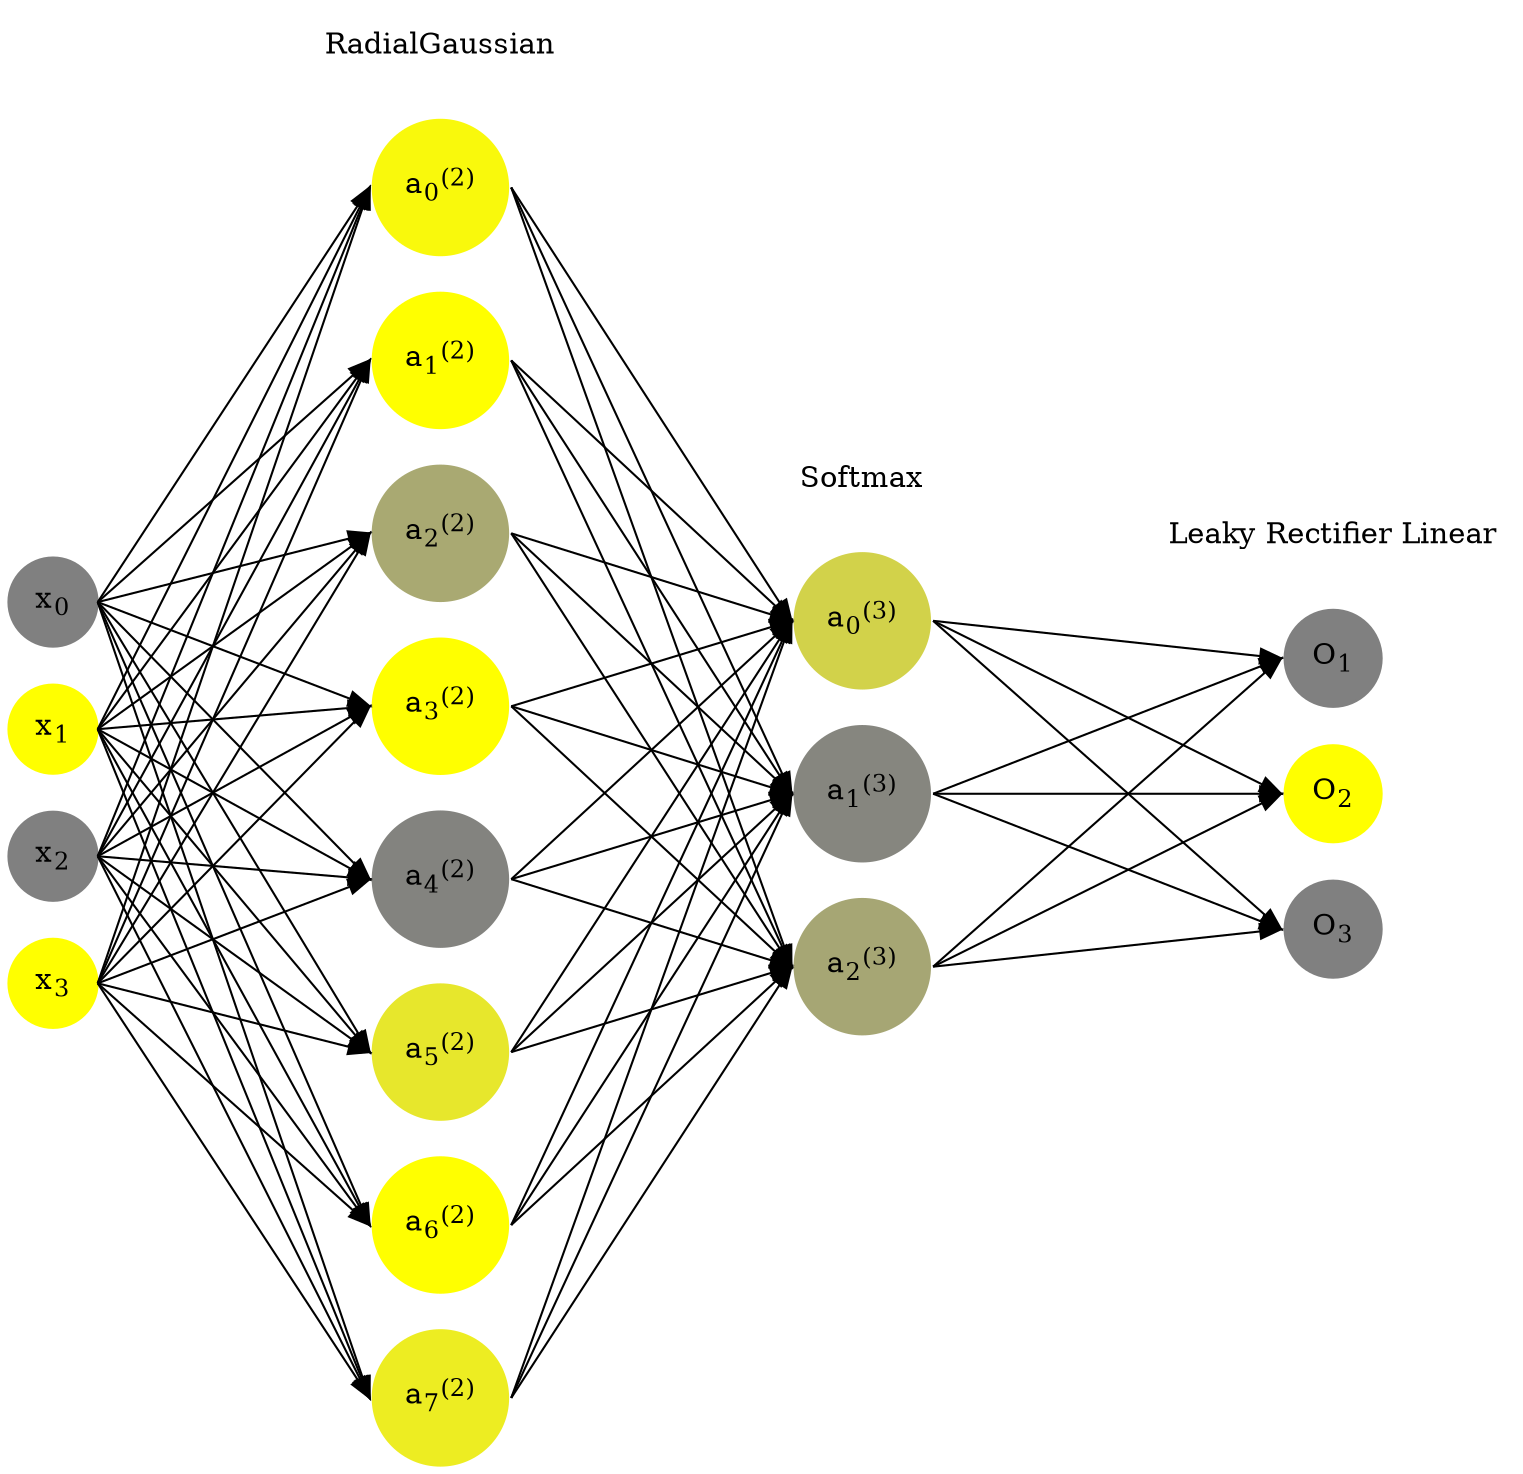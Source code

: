 digraph G {
	rankdir = LR;
	splines=false;
	edge[style=invis];
	ranksep= 1.4;
	{
	node [shape=circle, color="0.1667, 0.0, 0.5", style=filled, fillcolor="0.1667, 0.0, 0.5"];
	x0 [label=<x<sub>0</sub>>];
	}
	{
	node [shape=circle, color="0.1667, 1.0, 1.0", style=filled, fillcolor="0.1667, 1.0, 1.0"];
	x1 [label=<x<sub>1</sub>>];
	}
	{
	node [shape=circle, color="0.1667, 0.0, 0.5", style=filled, fillcolor="0.1667, 0.0, 0.5"];
	x2 [label=<x<sub>2</sub>>];
	}
	{
	node [shape=circle, color="0.1667, 1.0, 1.0", style=filled, fillcolor="0.1667, 1.0, 1.0"];
	x3 [label=<x<sub>3</sub>>];
	}
	{
	node [shape=circle, color="0.1667, 0.949821, 0.974911", style=filled, fillcolor="0.1667, 0.949821, 0.974911"];
	a02 [label=<a<sub>0</sub><sup>(2)</sup>>];
	}
	{
	node [shape=circle, color="0.1667, 0.998494, 0.999247", style=filled, fillcolor="0.1667, 0.998494, 0.999247"];
	a12 [label=<a<sub>1</sub><sup>(2)</sup>>];
	}
	{
	node [shape=circle, color="0.1667, 0.327146, 0.663573", style=filled, fillcolor="0.1667, 0.327146, 0.663573"];
	a22 [label=<a<sub>2</sub><sup>(2)</sup>>];
	}
	{
	node [shape=circle, color="0.1667, 0.996194, 0.998097", style=filled, fillcolor="0.1667, 0.996194, 0.998097"];
	a32 [label=<a<sub>3</sub><sup>(2)</sup>>];
	}
	{
	node [shape=circle, color="0.1667, 0.028906, 0.514453", style=filled, fillcolor="0.1667, 0.028906, 0.514453"];
	a42 [label=<a<sub>4</sub><sup>(2)</sup>>];
	}
	{
	node [shape=circle, color="0.1667, 0.805811, 0.902905", style=filled, fillcolor="0.1667, 0.805811, 0.902905"];
	a52 [label=<a<sub>5</sub><sup>(2)</sup>>];
	}
	{
	node [shape=circle, color="0.1667, 0.997650, 0.998825", style=filled, fillcolor="0.1667, 0.997650, 0.998825"];
	a62 [label=<a<sub>6</sub><sup>(2)</sup>>];
	}
	{
	node [shape=circle, color="0.1667, 0.855300, 0.927650", style=filled, fillcolor="0.1667, 0.855300, 0.927650"];
	a72 [label=<a<sub>7</sub><sup>(2)</sup>>];
	}
	{
	node [shape=circle, color="0.1667, 0.644147, 0.822074", style=filled, fillcolor="0.1667, 0.644147, 0.822074"];
	a03 [label=<a<sub>0</sub><sup>(3)</sup>>];
	}
	{
	node [shape=circle, color="0.1667, 0.052928, 0.526464", style=filled, fillcolor="0.1667, 0.052928, 0.526464"];
	a13 [label=<a<sub>1</sub><sup>(3)</sup>>];
	}
	{
	node [shape=circle, color="0.1667, 0.302925, 0.651462", style=filled, fillcolor="0.1667, 0.302925, 0.651462"];
	a23 [label=<a<sub>2</sub><sup>(3)</sup>>];
	}
	{
	node [shape=circle, color="0.1667, 0.0, 0.5", style=filled, fillcolor="0.1667, 0.0, 0.5"];
	O1 [label=<O<sub>1</sub>>];
	}
	{
	node [shape=circle, color="0.1667, 1.0, 1.0", style=filled, fillcolor="0.1667, 1.0, 1.0"];
	O2 [label=<O<sub>2</sub>>];
	}
	{
	node [shape=circle, color="0.1667, 0.0, 0.5", style=filled, fillcolor="0.1667, 0.0, 0.5"];
	O3 [label=<O<sub>3</sub>>];
	}
	{
	rank=same;
	x0->x1->x2->x3;
	}
	{
	rank=same;
	a02->a12->a22->a32->a42->a52->a62->a72;
	}
	{
	rank=same;
	a03->a13->a23;
	}
	{
	rank=same;
	O1->O2->O3;
	}
	l1 [shape=plaintext,label="RadialGaussian"];
	l1->a02;
	{rank=same; l1;a02};
	l2 [shape=plaintext,label="Softmax"];
	l2->a03;
	{rank=same; l2;a03};
	l3 [shape=plaintext,label="Leaky Rectifier Linear"];
	l3->O1;
	{rank=same; l3;O1};
edge[style=solid, tailport=e, headport=w];
	{x0;x1;x2;x3} -> {a02;a12;a22;a32;a42;a52;a62;a72};
	{a02;a12;a22;a32;a42;a52;a62;a72} -> {a03;a13;a23};
	{a03;a13;a23} -> {O1,O2,O3};
}